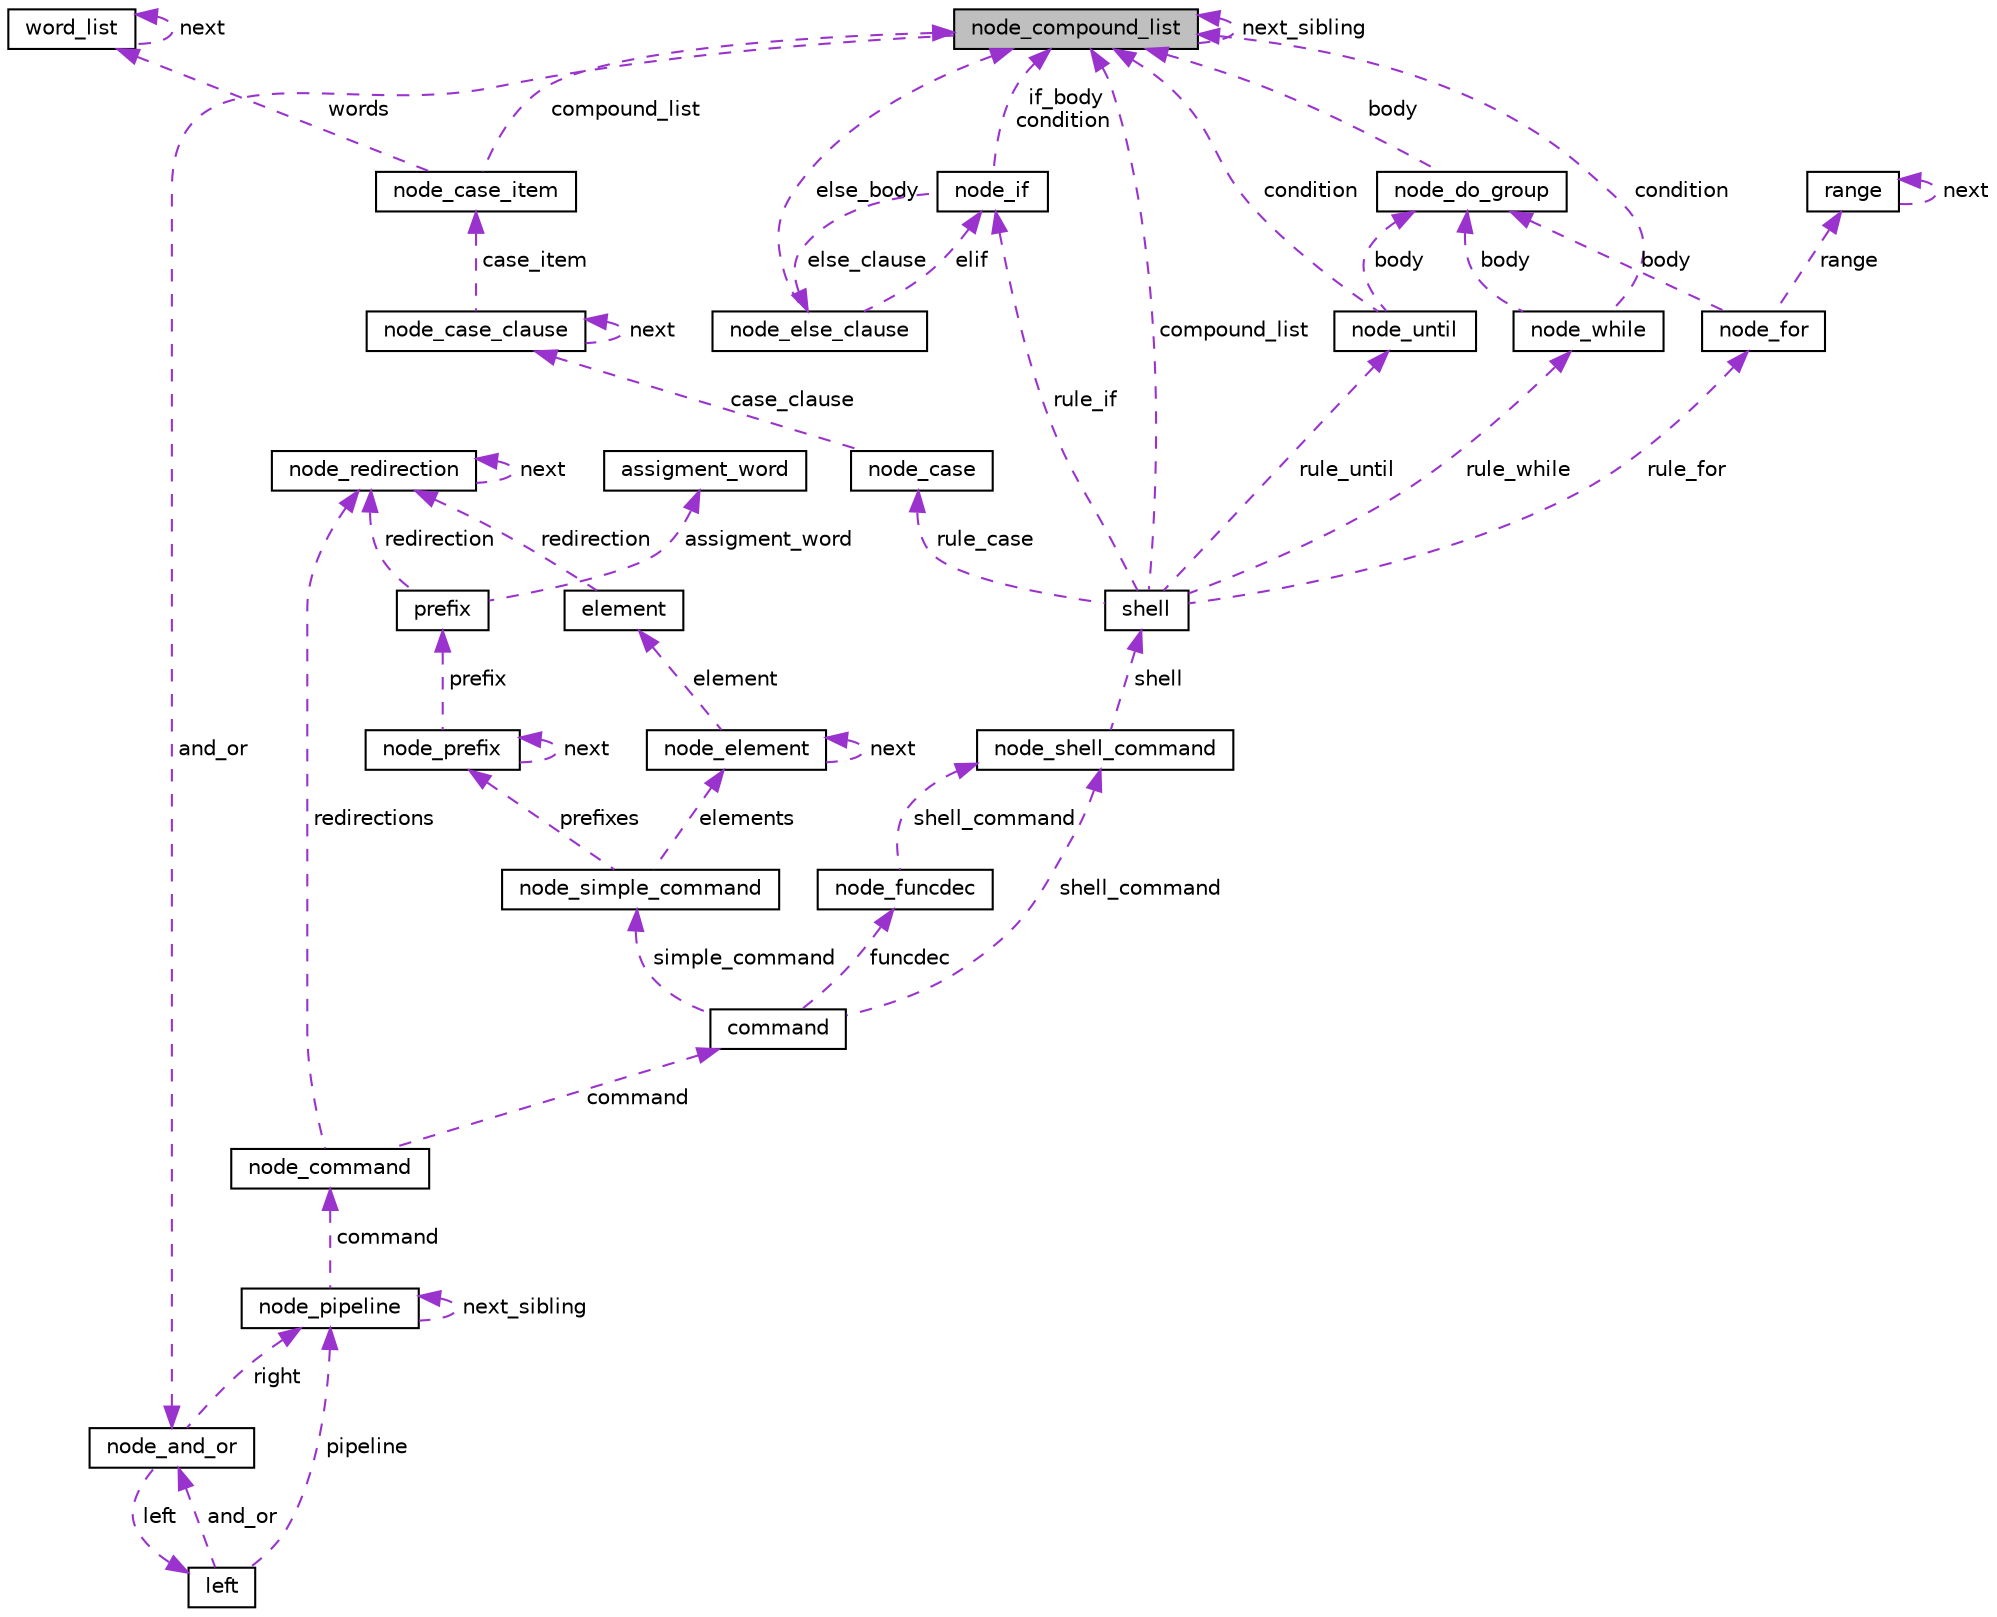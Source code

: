 digraph "node_compound_list"
{
 // LATEX_PDF_SIZE
  edge [fontname="Helvetica",fontsize="10",labelfontname="Helvetica",labelfontsize="10"];
  node [fontname="Helvetica",fontsize="10",shape=record];
  Node1 [label="node_compound_list",height=0.2,width=0.4,color="black", fillcolor="grey75", style="filled", fontcolor="black",tooltip=" "];
  Node1 -> Node1 [dir="back",color="darkorchid3",fontsize="10",style="dashed",label=" next_sibling" ,fontname="Helvetica"];
  Node2 -> Node1 [dir="back",color="darkorchid3",fontsize="10",style="dashed",label=" and_or" ,fontname="Helvetica"];
  Node2 [label="node_and_or",height=0.2,width=0.4,color="black", fillcolor="white", style="filled",URL="$structnode__and__or.html",tooltip=" "];
  Node3 -> Node2 [dir="back",color="darkorchid3",fontsize="10",style="dashed",label=" right" ,fontname="Helvetica"];
  Node3 [label="node_pipeline",height=0.2,width=0.4,color="black", fillcolor="white", style="filled",URL="$structnode__pipeline.html",tooltip=" "];
  Node3 -> Node3 [dir="back",color="darkorchid3",fontsize="10",style="dashed",label=" next_sibling" ,fontname="Helvetica"];
  Node4 -> Node3 [dir="back",color="darkorchid3",fontsize="10",style="dashed",label=" command" ,fontname="Helvetica"];
  Node4 [label="node_command",height=0.2,width=0.4,color="black", fillcolor="white", style="filled",URL="$structnode__command.html",tooltip=" "];
  Node5 -> Node4 [dir="back",color="darkorchid3",fontsize="10",style="dashed",label=" redirections" ,fontname="Helvetica"];
  Node5 [label="node_redirection",height=0.2,width=0.4,color="black", fillcolor="white", style="filled",URL="$structnode__redirection.html",tooltip=" "];
  Node5 -> Node5 [dir="back",color="darkorchid3",fontsize="10",style="dashed",label=" next" ,fontname="Helvetica"];
  Node6 -> Node4 [dir="back",color="darkorchid3",fontsize="10",style="dashed",label=" command" ,fontname="Helvetica"];
  Node6 [label="command",height=0.2,width=0.4,color="black", fillcolor="white", style="filled",URL="$unionnode__command_1_1command.html",tooltip=" "];
  Node7 -> Node6 [dir="back",color="darkorchid3",fontsize="10",style="dashed",label=" funcdec" ,fontname="Helvetica"];
  Node7 [label="node_funcdec",height=0.2,width=0.4,color="black", fillcolor="white", style="filled",URL="$structnode__funcdec.html",tooltip=" "];
  Node8 -> Node7 [dir="back",color="darkorchid3",fontsize="10",style="dashed",label=" shell_command" ,fontname="Helvetica"];
  Node8 [label="node_shell_command",height=0.2,width=0.4,color="black", fillcolor="white", style="filled",URL="$structnode__shell__command.html",tooltip=" "];
  Node9 -> Node8 [dir="back",color="darkorchid3",fontsize="10",style="dashed",label=" shell" ,fontname="Helvetica"];
  Node9 [label="shell",height=0.2,width=0.4,color="black", fillcolor="white", style="filled",URL="$unionnode__shell__command_1_1shell.html",tooltip=" "];
  Node10 -> Node9 [dir="back",color="darkorchid3",fontsize="10",style="dashed",label=" rule_if" ,fontname="Helvetica"];
  Node10 [label="node_if",height=0.2,width=0.4,color="black", fillcolor="white", style="filled",URL="$structnode__if.html",tooltip=" "];
  Node1 -> Node10 [dir="back",color="darkorchid3",fontsize="10",style="dashed",label=" if_body\ncondition" ,fontname="Helvetica"];
  Node11 -> Node10 [dir="back",color="darkorchid3",fontsize="10",style="dashed",label=" else_clause" ,fontname="Helvetica"];
  Node11 [label="node_else_clause",height=0.2,width=0.4,color="black", fillcolor="white", style="filled",URL="$structnode__else__clause.html",tooltip=" "];
  Node10 -> Node11 [dir="back",color="darkorchid3",fontsize="10",style="dashed",label=" elif" ,fontname="Helvetica"];
  Node1 -> Node11 [dir="back",color="darkorchid3",fontsize="10",style="dashed",label=" else_body" ,fontname="Helvetica"];
  Node1 -> Node9 [dir="back",color="darkorchid3",fontsize="10",style="dashed",label=" compound_list" ,fontname="Helvetica"];
  Node12 -> Node9 [dir="back",color="darkorchid3",fontsize="10",style="dashed",label=" rule_until" ,fontname="Helvetica"];
  Node12 [label="node_until",height=0.2,width=0.4,color="black", fillcolor="white", style="filled",URL="$structnode__until.html",tooltip=" "];
  Node13 -> Node12 [dir="back",color="darkorchid3",fontsize="10",style="dashed",label=" body" ,fontname="Helvetica"];
  Node13 [label="node_do_group",height=0.2,width=0.4,color="black", fillcolor="white", style="filled",URL="$structnode__do__group.html",tooltip=" "];
  Node1 -> Node13 [dir="back",color="darkorchid3",fontsize="10",style="dashed",label=" body" ,fontname="Helvetica"];
  Node1 -> Node12 [dir="back",color="darkorchid3",fontsize="10",style="dashed",label=" condition" ,fontname="Helvetica"];
  Node14 -> Node9 [dir="back",color="darkorchid3",fontsize="10",style="dashed",label=" rule_while" ,fontname="Helvetica"];
  Node14 [label="node_while",height=0.2,width=0.4,color="black", fillcolor="white", style="filled",URL="$structnode__while.html",tooltip=" "];
  Node13 -> Node14 [dir="back",color="darkorchid3",fontsize="10",style="dashed",label=" body" ,fontname="Helvetica"];
  Node1 -> Node14 [dir="back",color="darkorchid3",fontsize="10",style="dashed",label=" condition" ,fontname="Helvetica"];
  Node15 -> Node9 [dir="back",color="darkorchid3",fontsize="10",style="dashed",label=" rule_for" ,fontname="Helvetica"];
  Node15 [label="node_for",height=0.2,width=0.4,color="black", fillcolor="white", style="filled",URL="$structnode__for.html",tooltip=" "];
  Node13 -> Node15 [dir="back",color="darkorchid3",fontsize="10",style="dashed",label=" body" ,fontname="Helvetica"];
  Node16 -> Node15 [dir="back",color="darkorchid3",fontsize="10",style="dashed",label=" range" ,fontname="Helvetica"];
  Node16 [label="range",height=0.2,width=0.4,color="black", fillcolor="white", style="filled",URL="$structrange.html",tooltip=" "];
  Node16 -> Node16 [dir="back",color="darkorchid3",fontsize="10",style="dashed",label=" next" ,fontname="Helvetica"];
  Node17 -> Node9 [dir="back",color="darkorchid3",fontsize="10",style="dashed",label=" rule_case" ,fontname="Helvetica"];
  Node17 [label="node_case",height=0.2,width=0.4,color="black", fillcolor="white", style="filled",URL="$structnode__case.html",tooltip=" "];
  Node18 -> Node17 [dir="back",color="darkorchid3",fontsize="10",style="dashed",label=" case_clause" ,fontname="Helvetica"];
  Node18 [label="node_case_clause",height=0.2,width=0.4,color="black", fillcolor="white", style="filled",URL="$structnode__case__clause.html",tooltip=" "];
  Node18 -> Node18 [dir="back",color="darkorchid3",fontsize="10",style="dashed",label=" next" ,fontname="Helvetica"];
  Node19 -> Node18 [dir="back",color="darkorchid3",fontsize="10",style="dashed",label=" case_item" ,fontname="Helvetica"];
  Node19 [label="node_case_item",height=0.2,width=0.4,color="black", fillcolor="white", style="filled",URL="$structnode__case__item.html",tooltip=" "];
  Node1 -> Node19 [dir="back",color="darkorchid3",fontsize="10",style="dashed",label=" compound_list" ,fontname="Helvetica"];
  Node20 -> Node19 [dir="back",color="darkorchid3",fontsize="10",style="dashed",label=" words" ,fontname="Helvetica"];
  Node20 [label="word_list",height=0.2,width=0.4,color="black", fillcolor="white", style="filled",URL="$structword__list.html",tooltip=" "];
  Node20 -> Node20 [dir="back",color="darkorchid3",fontsize="10",style="dashed",label=" next" ,fontname="Helvetica"];
  Node21 -> Node6 [dir="back",color="darkorchid3",fontsize="10",style="dashed",label=" simple_command" ,fontname="Helvetica"];
  Node21 [label="node_simple_command",height=0.2,width=0.4,color="black", fillcolor="white", style="filled",URL="$structnode__simple__command.html",tooltip=" "];
  Node22 -> Node21 [dir="back",color="darkorchid3",fontsize="10",style="dashed",label=" elements" ,fontname="Helvetica"];
  Node22 [label="node_element",height=0.2,width=0.4,color="black", fillcolor="white", style="filled",URL="$structnode__element.html",tooltip=" "];
  Node22 -> Node22 [dir="back",color="darkorchid3",fontsize="10",style="dashed",label=" next" ,fontname="Helvetica"];
  Node23 -> Node22 [dir="back",color="darkorchid3",fontsize="10",style="dashed",label=" element" ,fontname="Helvetica"];
  Node23 [label="element",height=0.2,width=0.4,color="black", fillcolor="white", style="filled",URL="$unionnode__element_1_1element.html",tooltip=" "];
  Node5 -> Node23 [dir="back",color="darkorchid3",fontsize="10",style="dashed",label=" redirection" ,fontname="Helvetica"];
  Node24 -> Node21 [dir="back",color="darkorchid3",fontsize="10",style="dashed",label=" prefixes" ,fontname="Helvetica"];
  Node24 [label="node_prefix",height=0.2,width=0.4,color="black", fillcolor="white", style="filled",URL="$structnode__prefix.html",tooltip=" "];
  Node24 -> Node24 [dir="back",color="darkorchid3",fontsize="10",style="dashed",label=" next" ,fontname="Helvetica"];
  Node25 -> Node24 [dir="back",color="darkorchid3",fontsize="10",style="dashed",label=" prefix" ,fontname="Helvetica"];
  Node25 [label="prefix",height=0.2,width=0.4,color="black", fillcolor="white", style="filled",URL="$unionnode__prefix_1_1prefix.html",tooltip=" "];
  Node5 -> Node25 [dir="back",color="darkorchid3",fontsize="10",style="dashed",label=" redirection" ,fontname="Helvetica"];
  Node26 -> Node25 [dir="back",color="darkorchid3",fontsize="10",style="dashed",label=" assigment_word" ,fontname="Helvetica"];
  Node26 [label="assigment_word",height=0.2,width=0.4,color="black", fillcolor="white", style="filled",URL="$structnode__prefix_1_1prefix_1_1assigment__word.html",tooltip=" "];
  Node8 -> Node6 [dir="back",color="darkorchid3",fontsize="10",style="dashed",label=" shell_command" ,fontname="Helvetica"];
  Node27 -> Node2 [dir="back",color="darkorchid3",fontsize="10",style="dashed",label=" left" ,fontname="Helvetica"];
  Node27 [label="left",height=0.2,width=0.4,color="black", fillcolor="white", style="filled",URL="$unionnode__and__or_1_1left.html",tooltip=" "];
  Node3 -> Node27 [dir="back",color="darkorchid3",fontsize="10",style="dashed",label=" pipeline" ,fontname="Helvetica"];
  Node2 -> Node27 [dir="back",color="darkorchid3",fontsize="10",style="dashed",label=" and_or" ,fontname="Helvetica"];
}
